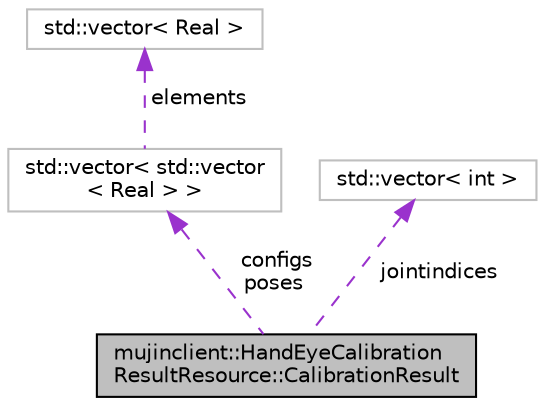digraph "mujinclient::HandEyeCalibrationResultResource::CalibrationResult"
{
  bgcolor="transparent";
  edge [fontname="Helvetica",fontsize="10",labelfontname="Helvetica",labelfontsize="10"];
  node [fontname="Helvetica",fontsize="10",shape=record];
  Node1 [label="mujinclient::HandEyeCalibration\lResultResource::CalibrationResult",height=0.2,width=0.4,color="black", fillcolor="grey75", style="filled" fontcolor="black"];
  Node2 -> Node1 [dir="back",color="darkorchid3",fontsize="10",style="dashed",label=" configs\nposes" ,fontname="Helvetica"];
  Node2 [label="std::vector\< std::vector\l\< Real \> \>",height=0.2,width=0.4,color="grey75"];
  Node3 -> Node2 [dir="back",color="darkorchid3",fontsize="10",style="dashed",label=" elements" ,fontname="Helvetica"];
  Node3 [label="std::vector\< Real \>",height=0.2,width=0.4,color="grey75"];
  Node4 -> Node1 [dir="back",color="darkorchid3",fontsize="10",style="dashed",label=" jointindices" ,fontname="Helvetica"];
  Node4 [label="std::vector\< int \>",height=0.2,width=0.4,color="grey75"];
}
